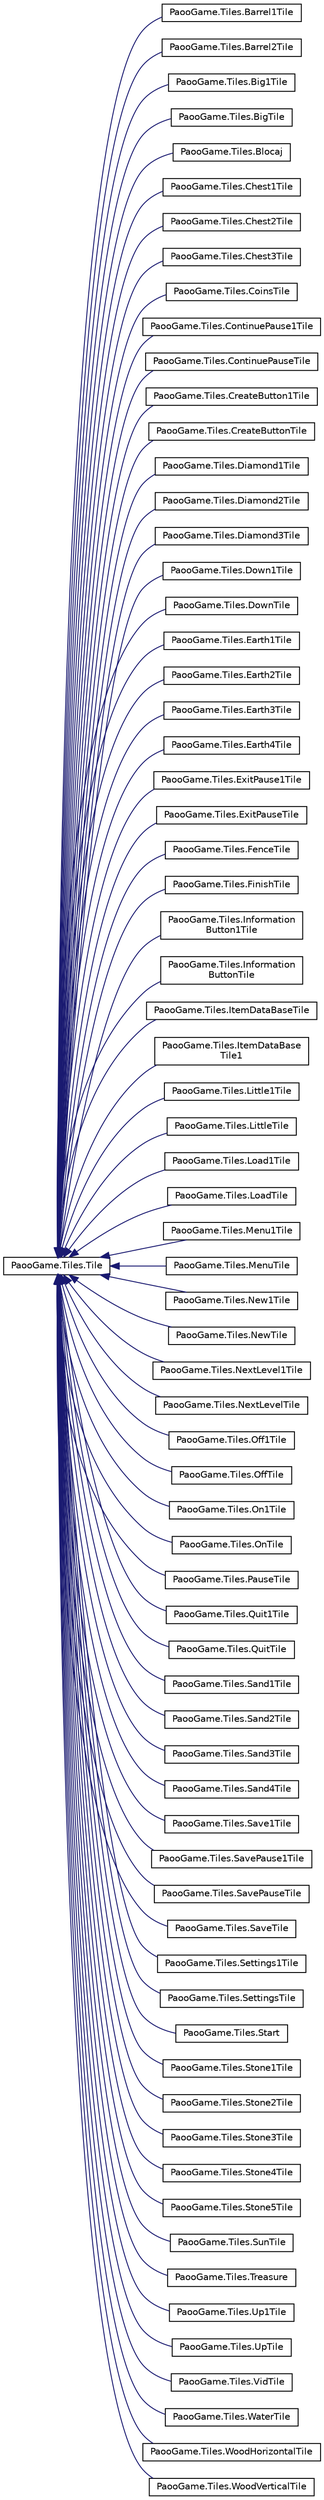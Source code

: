 digraph "Graphical Class Hierarchy"
{
 // INTERACTIVE_SVG=YES
 // LATEX_PDF_SIZE
  edge [fontname="Helvetica",fontsize="10",labelfontname="Helvetica",labelfontsize="10"];
  node [fontname="Helvetica",fontsize="10",shape=record];
  rankdir="LR";
  Node0 [label="PaooGame.Tiles.Tile",height=0.2,width=0.4,color="black", fillcolor="white", style="filled",URL="$class_paoo_game_1_1_tiles_1_1_tile.html",tooltip="Retine toate dalele intr-un vector si ofera posibilitatea regasirii dupa un ID."];
  Node0 -> Node1 [dir="back",color="midnightblue",fontsize="10",style="solid",fontname="Helvetica"];
  Node1 [label="PaooGame.Tiles.Barrel1Tile",height=0.2,width=0.4,color="black", fillcolor="white", style="filled",URL="$class_paoo_game_1_1_tiles_1_1_barrel1_tile.html",tooltip="Abstractizeaza notiunea de butoi pentru joc. Extinde Tile."];
  Node0 -> Node2 [dir="back",color="midnightblue",fontsize="10",style="solid",fontname="Helvetica"];
  Node2 [label="PaooGame.Tiles.Barrel2Tile",height=0.2,width=0.4,color="black", fillcolor="white", style="filled",URL="$class_paoo_game_1_1_tiles_1_1_barrel2_tile.html",tooltip="Abstractizeaza notiunea de dala de tip butoi(2)."];
  Node0 -> Node3 [dir="back",color="midnightblue",fontsize="10",style="solid",fontname="Helvetica"];
  Node3 [label="PaooGame.Tiles.Big1Tile",height=0.2,width=0.4,color="black", fillcolor="white", style="filled",URL="$class_paoo_game_1_1_tiles_1_1_big1_tile.html",tooltip=" "];
  Node0 -> Node4 [dir="back",color="midnightblue",fontsize="10",style="solid",fontname="Helvetica"];
  Node4 [label="PaooGame.Tiles.BigTile",height=0.2,width=0.4,color="black", fillcolor="white", style="filled",URL="$class_paoo_game_1_1_tiles_1_1_big_tile.html",tooltip=" "];
  Node0 -> Node5 [dir="back",color="midnightblue",fontsize="10",style="solid",fontname="Helvetica"];
  Node5 [label="PaooGame.Tiles.Blocaj",height=0.2,width=0.4,color="black", fillcolor="white", style="filled",URL="$class_paoo_game_1_1_tiles_1_1_blocaj.html",tooltip="Defineste zonele invalide(pentru a evita iesirea din cadrul de joc)."];
  Node0 -> Node6 [dir="back",color="midnightblue",fontsize="10",style="solid",fontname="Helvetica"];
  Node6 [label="PaooGame.Tiles.Chest1Tile",height=0.2,width=0.4,color="black", fillcolor="white", style="filled",URL="$class_paoo_game_1_1_tiles_1_1_chest1_tile.html",tooltip=" "];
  Node0 -> Node7 [dir="back",color="midnightblue",fontsize="10",style="solid",fontname="Helvetica"];
  Node7 [label="PaooGame.Tiles.Chest2Tile",height=0.2,width=0.4,color="black", fillcolor="white", style="filled",URL="$class_paoo_game_1_1_tiles_1_1_chest2_tile.html",tooltip="Abstractizeaza notiunea de dala de tip cutie(2)."];
  Node0 -> Node8 [dir="back",color="midnightblue",fontsize="10",style="solid",fontname="Helvetica"];
  Node8 [label="PaooGame.Tiles.Chest3Tile",height=0.2,width=0.4,color="black", fillcolor="white", style="filled",URL="$class_paoo_game_1_1_tiles_1_1_chest3_tile.html",tooltip="Abstractizeaza notiunea de dala de tip cutie(3)."];
  Node0 -> Node9 [dir="back",color="midnightblue",fontsize="10",style="solid",fontname="Helvetica"];
  Node9 [label="PaooGame.Tiles.CoinsTile",height=0.2,width=0.4,color="black", fillcolor="white", style="filled",URL="$class_paoo_game_1_1_tiles_1_1_coins_tile.html",tooltip="Abstractizeaza notiunea de dala de tip banut(e si element activ)."];
  Node0 -> Node10 [dir="back",color="midnightblue",fontsize="10",style="solid",fontname="Helvetica"];
  Node10 [label="PaooGame.Tiles.ContinuePause1Tile",height=0.2,width=0.4,color="black", fillcolor="white", style="filled",URL="$class_paoo_game_1_1_tiles_1_1_continue_pause1_tile.html",tooltip=" "];
  Node0 -> Node11 [dir="back",color="midnightblue",fontsize="10",style="solid",fontname="Helvetica"];
  Node11 [label="PaooGame.Tiles.ContinuePauseTile",height=0.2,width=0.4,color="black", fillcolor="white", style="filled",URL="$class_paoo_game_1_1_tiles_1_1_continue_pause_tile.html",tooltip="Abstractizeaza notiunea de dala de tip buton."];
  Node0 -> Node12 [dir="back",color="midnightblue",fontsize="10",style="solid",fontname="Helvetica"];
  Node12 [label="PaooGame.Tiles.CreateButton1Tile",height=0.2,width=0.4,color="black", fillcolor="white", style="filled",URL="$class_paoo_game_1_1_tiles_1_1_create_button1_tile.html",tooltip=" "];
  Node0 -> Node13 [dir="back",color="midnightblue",fontsize="10",style="solid",fontname="Helvetica"];
  Node13 [label="PaooGame.Tiles.CreateButtonTile",height=0.2,width=0.4,color="black", fillcolor="white", style="filled",URL="$class_paoo_game_1_1_tiles_1_1_create_button_tile.html",tooltip=" "];
  Node0 -> Node14 [dir="back",color="midnightblue",fontsize="10",style="solid",fontname="Helvetica"];
  Node14 [label="PaooGame.Tiles.Diamond1Tile",height=0.2,width=0.4,color="black", fillcolor="white", style="filled",URL="$class_paoo_game_1_1_tiles_1_1_diamond1_tile.html",tooltip="Abstractizeaza notiunea de dala de tip diamant(model 1)."];
  Node0 -> Node15 [dir="back",color="midnightblue",fontsize="10",style="solid",fontname="Helvetica"];
  Node15 [label="PaooGame.Tiles.Diamond2Tile",height=0.2,width=0.4,color="black", fillcolor="white", style="filled",URL="$class_paoo_game_1_1_tiles_1_1_diamond2_tile.html",tooltip="Abstractizeaza notiunea de dala de tip diamant(2)."];
  Node0 -> Node16 [dir="back",color="midnightblue",fontsize="10",style="solid",fontname="Helvetica"];
  Node16 [label="PaooGame.Tiles.Diamond3Tile",height=0.2,width=0.4,color="black", fillcolor="white", style="filled",URL="$class_paoo_game_1_1_tiles_1_1_diamond3_tile.html",tooltip="Abstractizeaza notiunea de dala de tip diamant(3)."];
  Node0 -> Node17 [dir="back",color="midnightblue",fontsize="10",style="solid",fontname="Helvetica"];
  Node17 [label="PaooGame.Tiles.Down1Tile",height=0.2,width=0.4,color="black", fillcolor="white", style="filled",URL="$class_paoo_game_1_1_tiles_1_1_down1_tile.html",tooltip=" "];
  Node0 -> Node18 [dir="back",color="midnightblue",fontsize="10",style="solid",fontname="Helvetica"];
  Node18 [label="PaooGame.Tiles.DownTile",height=0.2,width=0.4,color="black", fillcolor="white", style="filled",URL="$class_paoo_game_1_1_tiles_1_1_down_tile.html",tooltip=" "];
  Node0 -> Node19 [dir="back",color="midnightblue",fontsize="10",style="solid",fontname="Helvetica"];
  Node19 [label="PaooGame.Tiles.Earth1Tile",height=0.2,width=0.4,color="black", fillcolor="white", style="filled",URL="$class_paoo_game_1_1_tiles_1_1_earth1_tile.html",tooltip="Abstractizeaza notiunea de dala de tip pamant."];
  Node0 -> Node20 [dir="back",color="midnightblue",fontsize="10",style="solid",fontname="Helvetica"];
  Node20 [label="PaooGame.Tiles.Earth2Tile",height=0.2,width=0.4,color="black", fillcolor="white", style="filled",URL="$class_paoo_game_1_1_tiles_1_1_earth2_tile.html",tooltip="Abstractizeaza notiunea de dala de tip pamant."];
  Node0 -> Node21 [dir="back",color="midnightblue",fontsize="10",style="solid",fontname="Helvetica"];
  Node21 [label="PaooGame.Tiles.Earth3Tile",height=0.2,width=0.4,color="black", fillcolor="white", style="filled",URL="$class_paoo_game_1_1_tiles_1_1_earth3_tile.html",tooltip="Abstractizeaza notiunea de dala de tip pamant."];
  Node0 -> Node22 [dir="back",color="midnightblue",fontsize="10",style="solid",fontname="Helvetica"];
  Node22 [label="PaooGame.Tiles.Earth4Tile",height=0.2,width=0.4,color="black", fillcolor="white", style="filled",URL="$class_paoo_game_1_1_tiles_1_1_earth4_tile.html",tooltip="Abstractizeaza notiunea de dala de tip pamant."];
  Node0 -> Node23 [dir="back",color="midnightblue",fontsize="10",style="solid",fontname="Helvetica"];
  Node23 [label="PaooGame.Tiles.ExitPause1Tile",height=0.2,width=0.4,color="black", fillcolor="white", style="filled",URL="$class_paoo_game_1_1_tiles_1_1_exit_pause1_tile.html",tooltip="Abstractizeaza notiunea de dala de tip buton."];
  Node0 -> Node24 [dir="back",color="midnightblue",fontsize="10",style="solid",fontname="Helvetica"];
  Node24 [label="PaooGame.Tiles.ExitPauseTile",height=0.2,width=0.4,color="black", fillcolor="white", style="filled",URL="$class_paoo_game_1_1_tiles_1_1_exit_pause_tile.html",tooltip="Abstractizeaza notiunea de dala de tip buton."];
  Node0 -> Node25 [dir="back",color="midnightblue",fontsize="10",style="solid",fontname="Helvetica"];
  Node25 [label="PaooGame.Tiles.FenceTile",height=0.2,width=0.4,color="black", fillcolor="white", style="filled",URL="$class_paoo_game_1_1_tiles_1_1_fence_tile.html",tooltip="Abstractizeaza notiunea de dala de tip gard."];
  Node0 -> Node26 [dir="back",color="midnightblue",fontsize="10",style="solid",fontname="Helvetica"];
  Node26 [label="PaooGame.Tiles.FinishTile",height=0.2,width=0.4,color="black", fillcolor="white", style="filled",URL="$class_paoo_game_1_1_tiles_1_1_finish_tile.html",tooltip="Abstractizeaza notiunea de dala de tip finish(cea care se incarca la finalul unui nivel)."];
  Node0 -> Node27 [dir="back",color="midnightblue",fontsize="10",style="solid",fontname="Helvetica"];
  Node27 [label="PaooGame.Tiles.Information\lButton1Tile",height=0.2,width=0.4,color="black", fillcolor="white", style="filled",URL="$class_paoo_game_1_1_tiles_1_1_information_button1_tile.html",tooltip=" "];
  Node0 -> Node28 [dir="back",color="midnightblue",fontsize="10",style="solid",fontname="Helvetica"];
  Node28 [label="PaooGame.Tiles.Information\lButtonTile",height=0.2,width=0.4,color="black", fillcolor="white", style="filled",URL="$class_paoo_game_1_1_tiles_1_1_information_button_tile.html",tooltip=" "];
  Node0 -> Node29 [dir="back",color="midnightblue",fontsize="10",style="solid",fontname="Helvetica"];
  Node29 [label="PaooGame.Tiles.ItemDataBaseTile",height=0.2,width=0.4,color="black", fillcolor="white", style="filled",URL="$class_paoo_game_1_1_tiles_1_1_item_data_base_tile.html",tooltip=" "];
  Node0 -> Node30 [dir="back",color="midnightblue",fontsize="10",style="solid",fontname="Helvetica"];
  Node30 [label="PaooGame.Tiles.ItemDataBase\lTile1",height=0.2,width=0.4,color="black", fillcolor="white", style="filled",URL="$class_paoo_game_1_1_tiles_1_1_item_data_base_tile1.html",tooltip=" "];
  Node0 -> Node31 [dir="back",color="midnightblue",fontsize="10",style="solid",fontname="Helvetica"];
  Node31 [label="PaooGame.Tiles.Little1Tile",height=0.2,width=0.4,color="black", fillcolor="white", style="filled",URL="$class_paoo_game_1_1_tiles_1_1_little1_tile.html",tooltip=" "];
  Node0 -> Node32 [dir="back",color="midnightblue",fontsize="10",style="solid",fontname="Helvetica"];
  Node32 [label="PaooGame.Tiles.LittleTile",height=0.2,width=0.4,color="black", fillcolor="white", style="filled",URL="$class_paoo_game_1_1_tiles_1_1_little_tile.html",tooltip=" "];
  Node0 -> Node33 [dir="back",color="midnightblue",fontsize="10",style="solid",fontname="Helvetica"];
  Node33 [label="PaooGame.Tiles.Load1Tile",height=0.2,width=0.4,color="black", fillcolor="white", style="filled",URL="$class_paoo_game_1_1_tiles_1_1_load1_tile.html",tooltip="Abstractizeaza notiunea de dala de tip load(un buton)."];
  Node0 -> Node34 [dir="back",color="midnightblue",fontsize="10",style="solid",fontname="Helvetica"];
  Node34 [label="PaooGame.Tiles.LoadTile",height=0.2,width=0.4,color="black", fillcolor="white", style="filled",URL="$class_paoo_game_1_1_tiles_1_1_load_tile.html",tooltip="Abstractizeaza notiunea de dala de tip buton."];
  Node0 -> Node35 [dir="back",color="midnightblue",fontsize="10",style="solid",fontname="Helvetica"];
  Node35 [label="PaooGame.Tiles.Menu1Tile",height=0.2,width=0.4,color="black", fillcolor="white", style="filled",URL="$class_paoo_game_1_1_tiles_1_1_menu1_tile.html",tooltip=" "];
  Node0 -> Node36 [dir="back",color="midnightblue",fontsize="10",style="solid",fontname="Helvetica"];
  Node36 [label="PaooGame.Tiles.MenuTile",height=0.2,width=0.4,color="black", fillcolor="white", style="filled",URL="$class_paoo_game_1_1_tiles_1_1_menu_tile.html",tooltip="Abstractizeaza notiunea de dala de tip buton."];
  Node0 -> Node37 [dir="back",color="midnightblue",fontsize="10",style="solid",fontname="Helvetica"];
  Node37 [label="PaooGame.Tiles.New1Tile",height=0.2,width=0.4,color="black", fillcolor="white", style="filled",URL="$class_paoo_game_1_1_tiles_1_1_new1_tile.html",tooltip="Abstractizeaza notiunea de dala de tip buton."];
  Node0 -> Node38 [dir="back",color="midnightblue",fontsize="10",style="solid",fontname="Helvetica"];
  Node38 [label="PaooGame.Tiles.NewTile",height=0.2,width=0.4,color="black", fillcolor="white", style="filled",URL="$class_paoo_game_1_1_tiles_1_1_new_tile.html",tooltip="Abstractizeaza notiunea de dala de tip buton."];
  Node0 -> Node39 [dir="back",color="midnightblue",fontsize="10",style="solid",fontname="Helvetica"];
  Node39 [label="PaooGame.Tiles.NextLevel1Tile",height=0.2,width=0.4,color="black", fillcolor="white", style="filled",URL="$class_paoo_game_1_1_tiles_1_1_next_level1_tile.html",tooltip="Abstractizeaza notiunea de dala de tip buton."];
  Node0 -> Node40 [dir="back",color="midnightblue",fontsize="10",style="solid",fontname="Helvetica"];
  Node40 [label="PaooGame.Tiles.NextLevelTile",height=0.2,width=0.4,color="black", fillcolor="white", style="filled",URL="$class_paoo_game_1_1_tiles_1_1_next_level_tile.html",tooltip="Abstractizeaza notiunea de dala de tip buton."];
  Node0 -> Node41 [dir="back",color="midnightblue",fontsize="10",style="solid",fontname="Helvetica"];
  Node41 [label="PaooGame.Tiles.Off1Tile",height=0.2,width=0.4,color="black", fillcolor="white", style="filled",URL="$class_paoo_game_1_1_tiles_1_1_off1_tile.html",tooltip="Butonul de oprire a sunetului."];
  Node0 -> Node42 [dir="back",color="midnightblue",fontsize="10",style="solid",fontname="Helvetica"];
  Node42 [label="PaooGame.Tiles.OffTile",height=0.2,width=0.4,color="black", fillcolor="white", style="filled",URL="$class_paoo_game_1_1_tiles_1_1_off_tile.html",tooltip="Butonul de oprire a sunetului."];
  Node0 -> Node43 [dir="back",color="midnightblue",fontsize="10",style="solid",fontname="Helvetica"];
  Node43 [label="PaooGame.Tiles.On1Tile",height=0.2,width=0.4,color="black", fillcolor="white", style="filled",URL="$class_paoo_game_1_1_tiles_1_1_on1_tile.html",tooltip="Butonul de pornire a sunetului."];
  Node0 -> Node44 [dir="back",color="midnightblue",fontsize="10",style="solid",fontname="Helvetica"];
  Node44 [label="PaooGame.Tiles.OnTile",height=0.2,width=0.4,color="black", fillcolor="white", style="filled",URL="$class_paoo_game_1_1_tiles_1_1_on_tile.html",tooltip="Butonul de pornire a sunetului."];
  Node0 -> Node45 [dir="back",color="midnightblue",fontsize="10",style="solid",fontname="Helvetica"];
  Node45 [label="PaooGame.Tiles.PauseTile",height=0.2,width=0.4,color="black", fillcolor="white", style="filled",URL="$class_paoo_game_1_1_tiles_1_1_pause_tile.html",tooltip=" "];
  Node0 -> Node46 [dir="back",color="midnightblue",fontsize="10",style="solid",fontname="Helvetica"];
  Node46 [label="PaooGame.Tiles.Quit1Tile",height=0.2,width=0.4,color="black", fillcolor="white", style="filled",URL="$class_paoo_game_1_1_tiles_1_1_quit1_tile.html",tooltip="Abstractizeaza notiunea de dala de tip buton."];
  Node0 -> Node47 [dir="back",color="midnightblue",fontsize="10",style="solid",fontname="Helvetica"];
  Node47 [label="PaooGame.Tiles.QuitTile",height=0.2,width=0.4,color="black", fillcolor="white", style="filled",URL="$class_paoo_game_1_1_tiles_1_1_quit_tile.html",tooltip=" "];
  Node0 -> Node48 [dir="back",color="midnightblue",fontsize="10",style="solid",fontname="Helvetica"];
  Node48 [label="PaooGame.Tiles.Sand1Tile",height=0.2,width=0.4,color="black", fillcolor="white", style="filled",URL="$class_paoo_game_1_1_tiles_1_1_sand1_tile.html",tooltip="Abstractizeaza notiunea de dala de tip nisip."];
  Node0 -> Node49 [dir="back",color="midnightblue",fontsize="10",style="solid",fontname="Helvetica"];
  Node49 [label="PaooGame.Tiles.Sand2Tile",height=0.2,width=0.4,color="black", fillcolor="white", style="filled",URL="$class_paoo_game_1_1_tiles_1_1_sand2_tile.html",tooltip="Abstractizeaza notiunea de dala de tip nisip."];
  Node0 -> Node50 [dir="back",color="midnightblue",fontsize="10",style="solid",fontname="Helvetica"];
  Node50 [label="PaooGame.Tiles.Sand3Tile",height=0.2,width=0.4,color="black", fillcolor="white", style="filled",URL="$class_paoo_game_1_1_tiles_1_1_sand3_tile.html",tooltip="Abstractizeaza notiunea de dala de tip nisip."];
  Node0 -> Node51 [dir="back",color="midnightblue",fontsize="10",style="solid",fontname="Helvetica"];
  Node51 [label="PaooGame.Tiles.Sand4Tile",height=0.2,width=0.4,color="black", fillcolor="white", style="filled",URL="$class_paoo_game_1_1_tiles_1_1_sand4_tile.html",tooltip=" "];
  Node0 -> Node52 [dir="back",color="midnightblue",fontsize="10",style="solid",fontname="Helvetica"];
  Node52 [label="PaooGame.Tiles.Save1Tile",height=0.2,width=0.4,color="black", fillcolor="white", style="filled",URL="$class_paoo_game_1_1_tiles_1_1_save1_tile.html",tooltip=" "];
  Node0 -> Node53 [dir="back",color="midnightblue",fontsize="10",style="solid",fontname="Helvetica"];
  Node53 [label="PaooGame.Tiles.SavePause1Tile",height=0.2,width=0.4,color="black", fillcolor="white", style="filled",URL="$class_paoo_game_1_1_tiles_1_1_save_pause1_tile.html",tooltip="Abstractizeaza notiunea de dala de tip buton."];
  Node0 -> Node54 [dir="back",color="midnightblue",fontsize="10",style="solid",fontname="Helvetica"];
  Node54 [label="PaooGame.Tiles.SavePauseTile",height=0.2,width=0.4,color="black", fillcolor="white", style="filled",URL="$class_paoo_game_1_1_tiles_1_1_save_pause_tile.html",tooltip="Abstractizeaza notiunea de dala de tip buton."];
  Node0 -> Node55 [dir="back",color="midnightblue",fontsize="10",style="solid",fontname="Helvetica"];
  Node55 [label="PaooGame.Tiles.SaveTile",height=0.2,width=0.4,color="black", fillcolor="white", style="filled",URL="$class_paoo_game_1_1_tiles_1_1_save_tile.html",tooltip=" "];
  Node0 -> Node56 [dir="back",color="midnightblue",fontsize="10",style="solid",fontname="Helvetica"];
  Node56 [label="PaooGame.Tiles.Settings1Tile",height=0.2,width=0.4,color="black", fillcolor="white", style="filled",URL="$class_paoo_game_1_1_tiles_1_1_settings1_tile.html",tooltip="Abstractizeaza notiunea de dala de tip buton."];
  Node0 -> Node57 [dir="back",color="midnightblue",fontsize="10",style="solid",fontname="Helvetica"];
  Node57 [label="PaooGame.Tiles.SettingsTile",height=0.2,width=0.4,color="black", fillcolor="white", style="filled",URL="$class_paoo_game_1_1_tiles_1_1_settings_tile.html",tooltip="Abstractizeaza notiunea de dala de tip buton."];
  Node0 -> Node58 [dir="back",color="midnightblue",fontsize="10",style="solid",fontname="Helvetica"];
  Node58 [label="PaooGame.Tiles.Start",height=0.2,width=0.4,color="black", fillcolor="white", style="filled",URL="$class_paoo_game_1_1_tiles_1_1_start.html",tooltip="Abstractizeaza notiunea de dala de tip pancarda start(apare la inceputul fiecarui nivel)."];
  Node0 -> Node59 [dir="back",color="midnightblue",fontsize="10",style="solid",fontname="Helvetica"];
  Node59 [label="PaooGame.Tiles.Stone1Tile",height=0.2,width=0.4,color="black", fillcolor="white", style="filled",URL="$class_paoo_game_1_1_tiles_1_1_stone1_tile.html",tooltip=" "];
  Node0 -> Node60 [dir="back",color="midnightblue",fontsize="10",style="solid",fontname="Helvetica"];
  Node60 [label="PaooGame.Tiles.Stone2Tile",height=0.2,width=0.4,color="black", fillcolor="white", style="filled",URL="$class_paoo_game_1_1_tiles_1_1_stone2_tile.html",tooltip=" "];
  Node0 -> Node61 [dir="back",color="midnightblue",fontsize="10",style="solid",fontname="Helvetica"];
  Node61 [label="PaooGame.Tiles.Stone3Tile",height=0.2,width=0.4,color="black", fillcolor="white", style="filled",URL="$class_paoo_game_1_1_tiles_1_1_stone3_tile.html",tooltip=" "];
  Node0 -> Node62 [dir="back",color="midnightblue",fontsize="10",style="solid",fontname="Helvetica"];
  Node62 [label="PaooGame.Tiles.Stone4Tile",height=0.2,width=0.4,color="black", fillcolor="white", style="filled",URL="$class_paoo_game_1_1_tiles_1_1_stone4_tile.html",tooltip="Abstractizeaza notiunea de dala de tip piatra."];
  Node0 -> Node63 [dir="back",color="midnightblue",fontsize="10",style="solid",fontname="Helvetica"];
  Node63 [label="PaooGame.Tiles.Stone5Tile",height=0.2,width=0.4,color="black", fillcolor="white", style="filled",URL="$class_paoo_game_1_1_tiles_1_1_stone5_tile.html",tooltip="Abstractizeaza notiunea de dala de tip piatra."];
  Node0 -> Node64 [dir="back",color="midnightblue",fontsize="10",style="solid",fontname="Helvetica"];
  Node64 [label="PaooGame.Tiles.SunTile",height=0.2,width=0.4,color="black", fillcolor="white", style="filled",URL="$class_paoo_game_1_1_tiles_1_1_sun_tile.html",tooltip="Abstractizeaza notiunea de dala de tip soare."];
  Node0 -> Node65 [dir="back",color="midnightblue",fontsize="10",style="solid",fontname="Helvetica"];
  Node65 [label="PaooGame.Tiles.Treasure",height=0.2,width=0.4,color="black", fillcolor="white", style="filled",URL="$class_paoo_game_1_1_tiles_1_1_treasure.html",tooltip="Abstractizeaza notiunea de dala de tip comanda."];
  Node0 -> Node66 [dir="back",color="midnightblue",fontsize="10",style="solid",fontname="Helvetica"];
  Node66 [label="PaooGame.Tiles.Up1Tile",height=0.2,width=0.4,color="black", fillcolor="white", style="filled",URL="$class_paoo_game_1_1_tiles_1_1_up1_tile.html",tooltip=" "];
  Node0 -> Node67 [dir="back",color="midnightblue",fontsize="10",style="solid",fontname="Helvetica"];
  Node67 [label="PaooGame.Tiles.UpTile",height=0.2,width=0.4,color="black", fillcolor="white", style="filled",URL="$class_paoo_game_1_1_tiles_1_1_up_tile.html",tooltip=" "];
  Node0 -> Node68 [dir="back",color="midnightblue",fontsize="10",style="solid",fontname="Helvetica"];
  Node68 [label="PaooGame.Tiles.VidTile",height=0.2,width=0.4,color="black", fillcolor="white", style="filled",URL="$class_paoo_game_1_1_tiles_1_1_vid_tile.html",tooltip="Abstractizeaza notiunea de dala de tip vid."];
  Node0 -> Node69 [dir="back",color="midnightblue",fontsize="10",style="solid",fontname="Helvetica"];
  Node69 [label="PaooGame.Tiles.WaterTile",height=0.2,width=0.4,color="black", fillcolor="white", style="filled",URL="$class_paoo_game_1_1_tiles_1_1_water_tile.html",tooltip="Abstractizeaza notiunea de dala de tip apa."];
  Node0 -> Node70 [dir="back",color="midnightblue",fontsize="10",style="solid",fontname="Helvetica"];
  Node70 [label="PaooGame.Tiles.WoodHorizontalTile",height=0.2,width=0.4,color="black", fillcolor="white", style="filled",URL="$class_paoo_game_1_1_tiles_1_1_wood_horizontal_tile.html",tooltip="Abstractizeaza notiunea de dala de tip lemn."];
  Node0 -> Node71 [dir="back",color="midnightblue",fontsize="10",style="solid",fontname="Helvetica"];
  Node71 [label="PaooGame.Tiles.WoodVerticalTile",height=0.2,width=0.4,color="black", fillcolor="white", style="filled",URL="$class_paoo_game_1_1_tiles_1_1_wood_vertical_tile.html",tooltip="Abstractizeaza notiunea de dala de tip lemn."];
}
